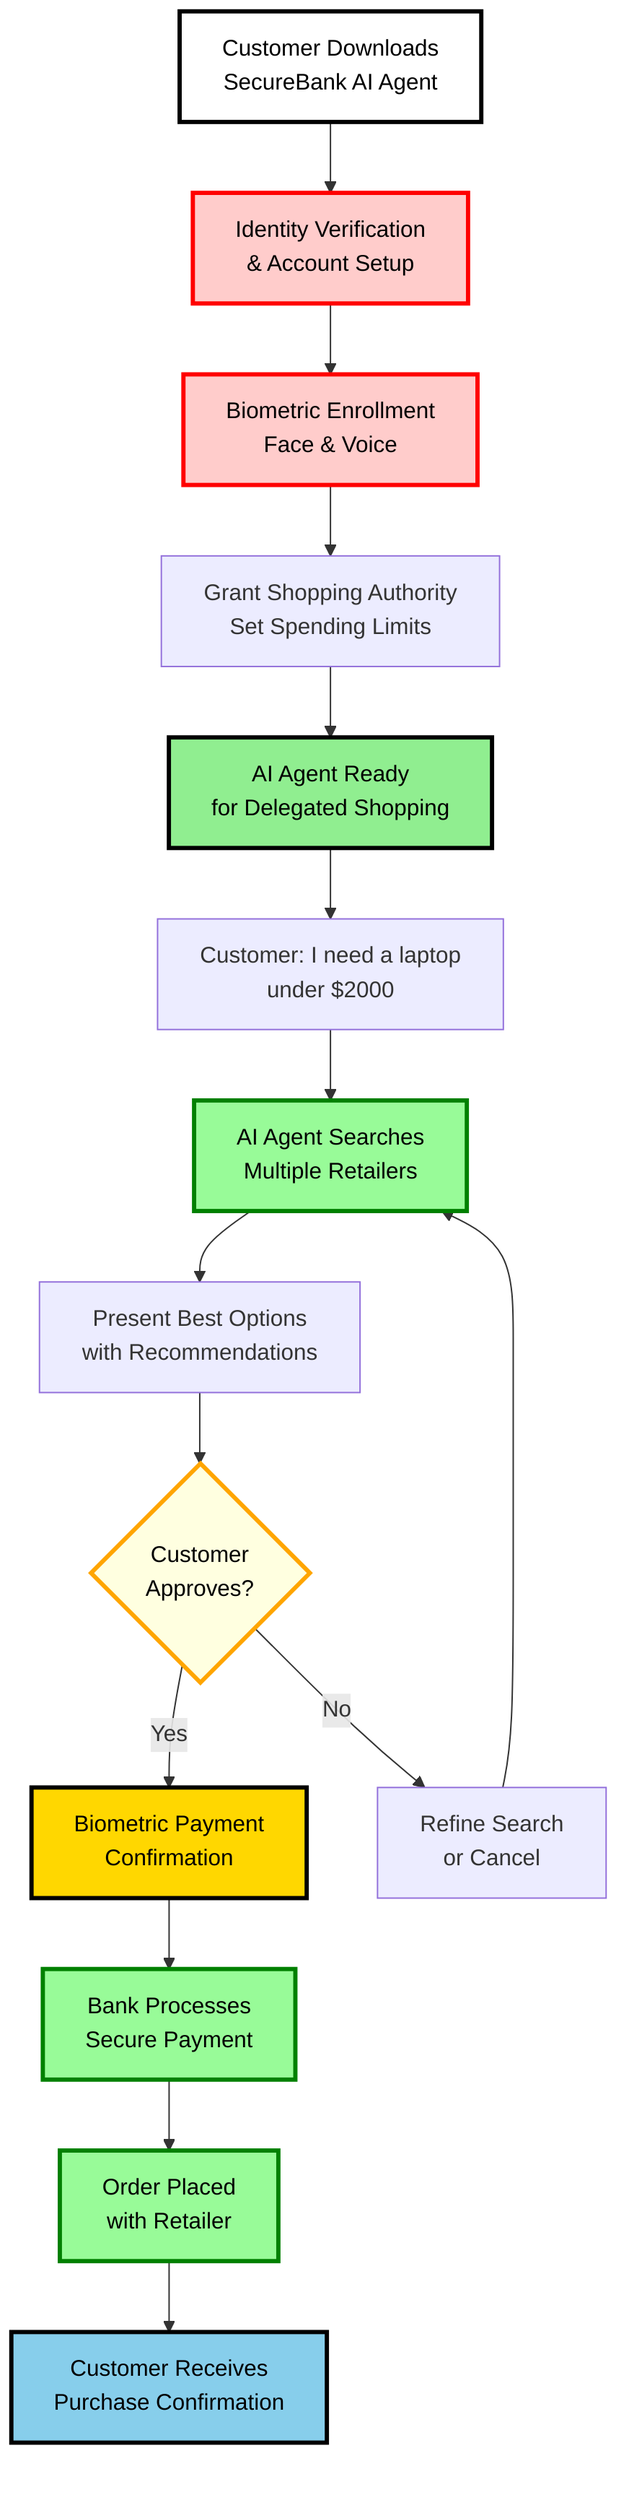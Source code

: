 flowchart TD
    A[Customer Downloads<br/>SecureBank AI Agent] --> B[Identity Verification<br/>& Account Setup]
    B --> C[Biometric Enrollment<br/>Face & Voice]
    C --> D[Grant Shopping Authority<br/>Set Spending Limits]
    D --> E[AI Agent Ready<br/>for Delegated Shopping]
    
    E --> F[Customer: I need a laptop<br/>under $2000]
    F --> G[AI Agent Searches<br/>Multiple Retailers]
    G --> H[Present Best Options<br/>with Recommendations]
    H --> I{Customer<br/>Approves?}
    
    I -->|Yes| J[Biometric Payment<br/>Confirmation]
    I -->|No| K[Refine Search<br/>or Cancel]
    K --> G
    
    J --> L[Bank Processes<br/>Secure Payment]
    L --> M[Order Placed<br/>with Retailer]
    M --> N[Customer Receives<br/>Purchase Confirmation]
    
    style A fill:#ffffff,stroke:#000000,stroke-width:3px,color:#000000
    style E fill:#90ee90,stroke:#000000,stroke-width:3px,color:#000000
    style J fill:#ffd700,stroke:#000000,stroke-width:3px,color:#000000
    style N fill:#87ceeb,stroke:#000000,stroke-width:3px,color:#000000
    
    classDef secure fill:#ffcccb,stroke:#ff0000,stroke-width:3px,color:#000000
    classDef process fill:#98fb98,stroke:#008000,stroke-width:3px,color:#000000
    classDef decision fill:#ffffe0,stroke:#ffa500,stroke-width:3px,color:#000000
    
    class B,C,J secure
    class G,L,M process
    class I decision